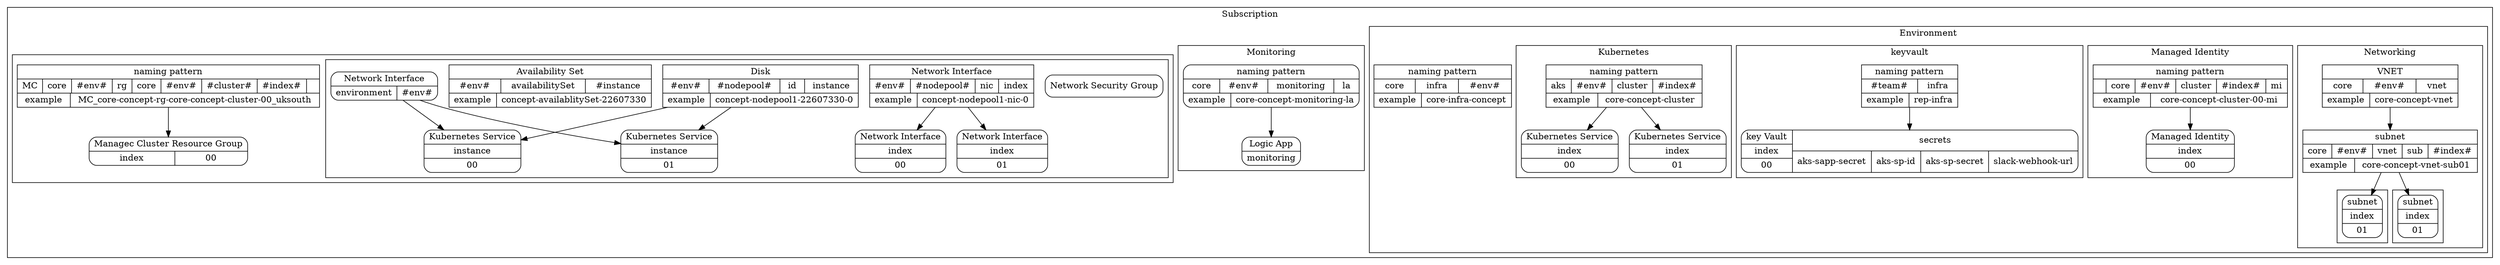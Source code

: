 digraph g {
    subgraph clusterSubscription {
        label = "Subscription";

        subgraph clusterEnvironmentRg{
            label = "Environment";

            envPattern[shape=record label="{naming pattern|{core|infra|#env#}|{example|core-infra-concept}}"];


            subgraph clusterVNET{
                label = "Networking";

                vnetpattern[shape=record label="{VNET|{core|#env#|vnet}|{example|core-concept-vnet}}"];
                subpattern[shape=record label="{subnet|{core|#env#|vnet|sub|#index#}|{example|core-concept-vnet-sub01}}"];

                subgraph clusterSub00{
                    label = "";
                    subnet00[shape=Mrecord label="{subnet|{{index|01}}}"];
                }
                subgraph clusterSub01{
                    label = "";
                    subnet01[shape=Mrecord label="{subnet|{{index|01}}}"];
                }
                vnetpattern->subpattern;
                subpattern->subnet00;
                subpattern->subnet01;
            }

            subgraph clusterManagedIdentity{
                label = "Managed Identity";
                mipattern[shape=record label="{naming pattern|{|core|#env#|cluster|#index#|mi}|{example|core-concept-cluster-00-mi}}"];
                mi00[shape=Mrecord label="{Managed Identity|{{index|00}}}"];
                mipattern->mi00;

            }

            subgraph clusterKeyvault {
                label = "keyvault";
                kvpattern[shape=record label="{naming pattern|{#team#|infra}|{example|rep-infra}}"];


                kv00[shape=Mrecord label="{key Vault|{{index|00}}}|{secrets|{aks-sapp-secret|aks-sp-id|aks-sp-secret|slack-webhook-url}}}}"];
                kvpattern->kv00;

            }

            subgraph clusterKubernatesService {
                label = "Kubernetes";
                k8pattern[shape=record label="{naming pattern|{aks|#env#|cluster|#index#}|{example|core-concept-cluster}}"];
                k800[shape=Mrecord label="{Kubernetes Service|{{index|00}}}}"];
                k801[shape=Mrecord label="{Kubernetes Service|{{index|01}}}}"];
                k8pattern->k800;
                k8pattern->k801;
            }
        }

        subgraph clusterMonitoringRg {
            label = "Monitoring";
            LogicApp[shape=Mrecord label="{naming pattern|{core|#env#|monitoring|la}|{example|core-concept-monitoring-la}}"];
            mon00[shape=Mrecord label="{Logic App|monitoring}}}"];
            LogicApp->mon00;

        }
        

        subgraph clusterManagedCluxterRg {
                label = "";
                mcpattern[shape=record label="{naming pattern|{MC|core|#env#|rg|core|#env#|#cluster#|#index#|}|{example|MC_core-concept-rg-core-concept-cluster-00_uksouth}}"];
                mc00[shape=Mrecord label="{Managec Cluster Resource Group|{index|00}}}}"];
                mcpattern->mc00;
                
                subgraph clusterk8 {
                NSG[shape=Mrecord label="{Network Security Group}}"];                                
                VM[shape=record label="{Disk|{#env#|#nodepool#|id|instance}|{example|concept-nodepool1-22607330-0}}"];
                vm00[shape=Mrecord label="{Kubernetes Service|{{instance|00}}}}"];
                vm01[shape=Mrecord label="{Kubernetes Service|{{instance|01}}}}"];
                VM->vm00;
                VM->vm01;

//                VM[shape=box];
                NIC[shape=record label="{Network Interface|{#env#|#nodepool#|nic|index}|{example|concept-nodepool1-nic-0}}"];

                nic00[shape=Mrecord label="{Network Interface|{{index|00}}}}"];
                nic01[shape=Mrecord label="{Network Interface|{{index|01}}}}"];
                NIC->nic00;
                NIC->nic01;
                AS[shape=record label="{Availability Set|{#env#|availabilitySet|#instance}|{example|concept-availablitySet-22607330}}"];
                AS00[shape=Mrecord label="{Network Interface|{environment|#env#}}}}"];
                
                AS00->vm00;
                AS00->vm01;

                }


        }

    }

}